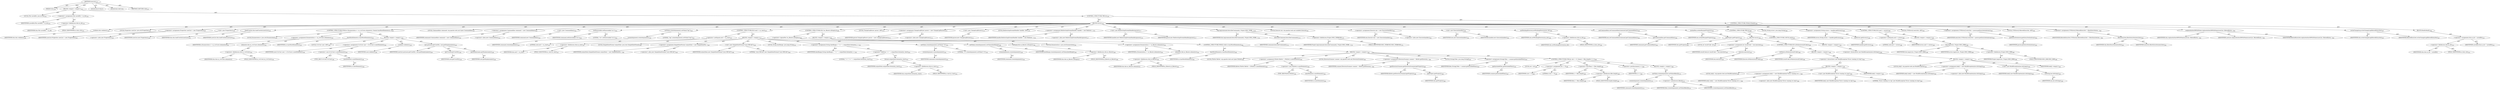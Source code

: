 digraph "execute" {  
"111669149704" [label = <(METHOD,execute)<SUB>223</SUB>> ]
"115964116993" [label = <(PARAM,this)<SUB>223</SUB>> ]
"25769803785" [label = <(BLOCK,&lt;empty&gt;,&lt;empty&gt;)<SUB>223</SUB>> ]
"94489280514" [label = <(LOCAL,File savedDir: java.io.File)<SUB>224</SUB>> ]
"30064771098" [label = <(&lt;operator&gt;.assignment,File savedDir = m_dir)<SUB>224</SUB>> ]
"68719476769" [label = <(IDENTIFIER,savedDir,File savedDir = m_dir)<SUB>224</SUB>> ]
"30064771099" [label = <(&lt;operator&gt;.fieldAccess,this.m_dir)<SUB>224</SUB>> ]
"68719476770" [label = <(IDENTIFIER,this,File savedDir = m_dir)> ]
"55834574855" [label = <(FIELD_IDENTIFIER,m_dir,m_dir)<SUB>224</SUB>> ]
"47244640256" [label = <(CONTROL_STRUCTURE,TRY,try)<SUB>226</SUB>> ]
"25769803786" [label = <(BLOCK,try,try)<SUB>226</SUB>> ]
"30064771100" [label = <(validate,this.validate())<SUB>228</SUB>> ]
"68719476737" [label = <(IDENTIFIER,this,this.validate())<SUB>228</SUB>> ]
"94489280515" [label = <(LOCAL,Properties userList: java.util.Properties)<SUB>230</SUB>> ]
"30064771101" [label = <(&lt;operator&gt;.assignment,Properties userList = new Properties())<SUB>230</SUB>> ]
"68719476771" [label = <(IDENTIFIER,userList,Properties userList = new Properties())<SUB>230</SUB>> ]
"30064771102" [label = <(&lt;operator&gt;.alloc,new Properties())<SUB>230</SUB>> ]
"30064771103" [label = <(&lt;init&gt;,new Properties())<SUB>230</SUB>> ]
"68719476772" [label = <(IDENTIFIER,userList,new Properties())<SUB>230</SUB>> ]
"30064771104" [label = <(loadUserlist,this.loadUserlist(userList))<SUB>232</SUB>> ]
"68719476738" [label = <(IDENTIFIER,this,this.loadUserlist(userList))<SUB>232</SUB>> ]
"68719476773" [label = <(IDENTIFIER,userList,this.loadUserlist(userList))<SUB>232</SUB>> ]
"47244640257" [label = <(CONTROL_STRUCTURE,FOR,for (Enumeration e = m_cvsUsers.elements(); Some(e.hasMoreElements()); ))<SUB>234</SUB>> ]
"94489280516" [label = <(LOCAL,Enumeration e: java.util.Enumeration)<SUB>234</SUB>> ]
"30064771105" [label = <(&lt;operator&gt;.assignment,Enumeration e = m_cvsUsers.elements())<SUB>234</SUB>> ]
"68719476774" [label = <(IDENTIFIER,e,Enumeration e = m_cvsUsers.elements())<SUB>234</SUB>> ]
"30064771106" [label = <(elements,this.m_cvsUsers.elements())<SUB>234</SUB>> ]
"30064771107" [label = <(&lt;operator&gt;.fieldAccess,this.m_cvsUsers)<SUB>234</SUB>> ]
"68719476775" [label = <(IDENTIFIER,this,this.m_cvsUsers.elements())> ]
"55834574856" [label = <(FIELD_IDENTIFIER,m_cvsUsers,m_cvsUsers)<SUB>234</SUB>> ]
"30064771108" [label = <(hasMoreElements,e.hasMoreElements())<SUB>235</SUB>> ]
"68719476776" [label = <(IDENTIFIER,e,e.hasMoreElements())<SUB>235</SUB>> ]
"25769803787" [label = <(BLOCK,&lt;empty&gt;,&lt;empty&gt;)<SUB>235</SUB>> ]
"94489280517" [label = <(LOCAL,CvsUser user: ANY)<SUB>236</SUB>> ]
"30064771109" [label = <(&lt;operator&gt;.assignment,CvsUser user = (CvsUser) e.nextElement())<SUB>236</SUB>> ]
"68719476777" [label = <(IDENTIFIER,user,CvsUser user = (CvsUser) e.nextElement())<SUB>236</SUB>> ]
"30064771110" [label = <(&lt;operator&gt;.cast,(CvsUser) e.nextElement())<SUB>236</SUB>> ]
"180388626433" [label = <(TYPE_REF,CvsUser,CvsUser)<SUB>236</SUB>> ]
"30064771111" [label = <(nextElement,e.nextElement())<SUB>236</SUB>> ]
"68719476778" [label = <(IDENTIFIER,e,e.nextElement())<SUB>236</SUB>> ]
"30064771112" [label = <(validate,validate())<SUB>238</SUB>> ]
"68719476779" [label = <(IDENTIFIER,user,validate())<SUB>238</SUB>> ]
"30064771113" [label = <(put,put(user.getUserID(), user.getDisplayname()))<SUB>239</SUB>> ]
"68719476780" [label = <(IDENTIFIER,userList,put(user.getUserID(), user.getDisplayname()))<SUB>239</SUB>> ]
"30064771114" [label = <(getUserID,getUserID())<SUB>239</SUB>> ]
"68719476781" [label = <(IDENTIFIER,user,getUserID())<SUB>239</SUB>> ]
"30064771115" [label = <(getDisplayname,getDisplayname())<SUB>239</SUB>> ]
"68719476782" [label = <(IDENTIFIER,user,getDisplayname())<SUB>239</SUB>> ]
"94489280518" [label = <(LOCAL,Commandline command: org.apache.tools.ant.types.Commandline)<SUB>242</SUB>> ]
"30064771116" [label = <(&lt;operator&gt;.assignment,Commandline command = new Commandline())<SUB>242</SUB>> ]
"68719476783" [label = <(IDENTIFIER,command,Commandline command = new Commandline())<SUB>242</SUB>> ]
"30064771117" [label = <(&lt;operator&gt;.alloc,new Commandline())<SUB>242</SUB>> ]
"30064771118" [label = <(&lt;init&gt;,new Commandline())<SUB>242</SUB>> ]
"68719476784" [label = <(IDENTIFIER,command,new Commandline())<SUB>242</SUB>> ]
"30064771119" [label = <(setExecutable,setExecutable(&quot;cvs&quot;))<SUB>244</SUB>> ]
"68719476785" [label = <(IDENTIFIER,command,setExecutable(&quot;cvs&quot;))<SUB>244</SUB>> ]
"90194313220" [label = <(LITERAL,&quot;cvs&quot;,setExecutable(&quot;cvs&quot;))<SUB>244</SUB>> ]
"30064771120" [label = <(setValue,createArgument().setValue(&quot;log&quot;))<SUB>245</SUB>> ]
"30064771121" [label = <(createArgument,createArgument())<SUB>245</SUB>> ]
"68719476786" [label = <(IDENTIFIER,command,createArgument())<SUB>245</SUB>> ]
"90194313221" [label = <(LITERAL,&quot;log&quot;,createArgument().setValue(&quot;log&quot;))<SUB>245</SUB>> ]
"47244640258" [label = <(CONTROL_STRUCTURE,IF,if (null != m_start))<SUB>247</SUB>> ]
"30064771122" [label = <(&lt;operator&gt;.notEquals,null != m_start)<SUB>247</SUB>> ]
"90194313222" [label = <(LITERAL,null,null != m_start)<SUB>247</SUB>> ]
"30064771123" [label = <(&lt;operator&gt;.fieldAccess,this.m_start)<SUB>247</SUB>> ]
"68719476787" [label = <(IDENTIFIER,this,null != m_start)> ]
"55834574857" [label = <(FIELD_IDENTIFIER,m_start,m_start)<SUB>247</SUB>> ]
"25769803788" [label = <(BLOCK,&lt;empty&gt;,&lt;empty&gt;)<SUB>247</SUB>> ]
"94489280519" [label = <(LOCAL,SimpleDateFormat outputDate: java.text.SimpleDateFormat)<SUB>248</SUB>> ]
"30064771124" [label = <(&lt;operator&gt;.assignment,SimpleDateFormat outputDate = new SimpleDateFor...)<SUB>248</SUB>> ]
"68719476788" [label = <(IDENTIFIER,outputDate,SimpleDateFormat outputDate = new SimpleDateFor...)<SUB>248</SUB>> ]
"30064771125" [label = <(&lt;operator&gt;.alloc,new SimpleDateFormat(&quot;yyyy-MM-dd&quot;))<SUB>249</SUB>> ]
"30064771126" [label = <(&lt;init&gt;,new SimpleDateFormat(&quot;yyyy-MM-dd&quot;))<SUB>249</SUB>> ]
"68719476789" [label = <(IDENTIFIER,outputDate,new SimpleDateFormat(&quot;yyyy-MM-dd&quot;))<SUB>248</SUB>> ]
"90194313223" [label = <(LITERAL,&quot;yyyy-MM-dd&quot;,new SimpleDateFormat(&quot;yyyy-MM-dd&quot;))<SUB>249</SUB>> ]
"94489280520" [label = <(LOCAL,String dateRange: java.lang.String)<SUB>252</SUB>> ]
"30064771127" [label = <(&lt;operator&gt;.assignment,String dateRange = &quot;&gt;=&quot; + outputDate.format(m_s...)<SUB>252</SUB>> ]
"68719476790" [label = <(IDENTIFIER,dateRange,String dateRange = &quot;&gt;=&quot; + outputDate.format(m_s...)<SUB>252</SUB>> ]
"30064771128" [label = <(&lt;operator&gt;.addition,&quot;&gt;=&quot; + outputDate.format(m_start))<SUB>252</SUB>> ]
"90194313224" [label = <(LITERAL,&quot;&gt;=&quot;,&quot;&gt;=&quot; + outputDate.format(m_start))<SUB>252</SUB>> ]
"30064771129" [label = <(format,outputDate.format(m_start))<SUB>252</SUB>> ]
"68719476791" [label = <(IDENTIFIER,outputDate,outputDate.format(m_start))<SUB>252</SUB>> ]
"30064771130" [label = <(&lt;operator&gt;.fieldAccess,this.m_start)<SUB>252</SUB>> ]
"68719476792" [label = <(IDENTIFIER,this,outputDate.format(m_start))> ]
"55834574858" [label = <(FIELD_IDENTIFIER,m_start,m_start)<SUB>252</SUB>> ]
"30064771131" [label = <(setValue,createArgument().setValue(&quot;-d&quot;))<SUB>255</SUB>> ]
"30064771132" [label = <(createArgument,createArgument())<SUB>255</SUB>> ]
"68719476793" [label = <(IDENTIFIER,command,createArgument())<SUB>255</SUB>> ]
"90194313225" [label = <(LITERAL,&quot;-d&quot;,createArgument().setValue(&quot;-d&quot;))<SUB>255</SUB>> ]
"30064771133" [label = <(setValue,createArgument().setValue(dateRange))<SUB>256</SUB>> ]
"30064771134" [label = <(createArgument,createArgument())<SUB>256</SUB>> ]
"68719476794" [label = <(IDENTIFIER,command,createArgument())<SUB>256</SUB>> ]
"68719476795" [label = <(IDENTIFIER,dateRange,createArgument().setValue(dateRange))<SUB>256</SUB>> ]
"47244640259" [label = <(CONTROL_STRUCTURE,IF,if (!m_filesets.isEmpty()))<SUB>260</SUB>> ]
"30064771135" [label = <(&lt;operator&gt;.logicalNot,!m_filesets.isEmpty())<SUB>260</SUB>> ]
"30064771136" [label = <(isEmpty,this.m_filesets.isEmpty())<SUB>260</SUB>> ]
"30064771137" [label = <(&lt;operator&gt;.fieldAccess,this.m_filesets)<SUB>260</SUB>> ]
"68719476796" [label = <(IDENTIFIER,this,this.m_filesets.isEmpty())> ]
"55834574859" [label = <(FIELD_IDENTIFIER,m_filesets,m_filesets)<SUB>260</SUB>> ]
"25769803789" [label = <(BLOCK,&lt;empty&gt;,&lt;empty&gt;)<SUB>260</SUB>> ]
"94489280521" [label = <(LOCAL,Enumeration e: java.util.Enumeration)<SUB>261</SUB>> ]
"30064771138" [label = <(&lt;operator&gt;.assignment,Enumeration e = m_filesets.elements())<SUB>261</SUB>> ]
"68719476797" [label = <(IDENTIFIER,e,Enumeration e = m_filesets.elements())<SUB>261</SUB>> ]
"30064771139" [label = <(elements,this.m_filesets.elements())<SUB>261</SUB>> ]
"30064771140" [label = <(&lt;operator&gt;.fieldAccess,this.m_filesets)<SUB>261</SUB>> ]
"68719476798" [label = <(IDENTIFIER,this,this.m_filesets.elements())> ]
"55834574860" [label = <(FIELD_IDENTIFIER,m_filesets,m_filesets)<SUB>261</SUB>> ]
"47244640260" [label = <(CONTROL_STRUCTURE,WHILE,while (e.hasMoreElements()))<SUB>263</SUB>> ]
"30064771141" [label = <(hasMoreElements,e.hasMoreElements())<SUB>263</SUB>> ]
"68719476799" [label = <(IDENTIFIER,e,e.hasMoreElements())<SUB>263</SUB>> ]
"25769803790" [label = <(BLOCK,&lt;empty&gt;,&lt;empty&gt;)<SUB>263</SUB>> ]
"94489280522" [label = <(LOCAL,FileSet fileSet: org.apache.tools.ant.types.FileSet)<SUB>264</SUB>> ]
"30064771142" [label = <(&lt;operator&gt;.assignment,FileSet fileSet = (FileSet) e.nextElement())<SUB>264</SUB>> ]
"68719476800" [label = <(IDENTIFIER,fileSet,FileSet fileSet = (FileSet) e.nextElement())<SUB>264</SUB>> ]
"30064771143" [label = <(&lt;operator&gt;.cast,(FileSet) e.nextElement())<SUB>264</SUB>> ]
"180388626434" [label = <(TYPE_REF,FileSet,FileSet)<SUB>264</SUB>> ]
"30064771144" [label = <(nextElement,e.nextElement())<SUB>264</SUB>> ]
"68719476801" [label = <(IDENTIFIER,e,e.nextElement())<SUB>264</SUB>> ]
"94489280523" [label = <(LOCAL,DirectoryScanner scanner: org.apache.tools.ant.DirectoryScanner)<SUB>265</SUB>> ]
"30064771145" [label = <(&lt;operator&gt;.assignment,DirectoryScanner scanner = fileSet.getDirectory...)<SUB>265</SUB>> ]
"68719476802" [label = <(IDENTIFIER,scanner,DirectoryScanner scanner = fileSet.getDirectory...)<SUB>265</SUB>> ]
"30064771146" [label = <(getDirectoryScanner,getDirectoryScanner(getProject()))<SUB>266</SUB>> ]
"68719476803" [label = <(IDENTIFIER,fileSet,getDirectoryScanner(getProject()))<SUB>266</SUB>> ]
"30064771147" [label = <(getProject,getProject())<SUB>266</SUB>> ]
"68719476739" [label = <(IDENTIFIER,this,getProject())<SUB>266</SUB>> ]
"94489280524" [label = <(LOCAL,String[] files: java.lang.String[])<SUB>267</SUB>> ]
"30064771148" [label = <(&lt;operator&gt;.assignment,String[] files = scanner.getIncludedFiles())<SUB>267</SUB>> ]
"68719476804" [label = <(IDENTIFIER,files,String[] files = scanner.getIncludedFiles())<SUB>267</SUB>> ]
"30064771149" [label = <(getIncludedFiles,getIncludedFiles())<SUB>267</SUB>> ]
"68719476805" [label = <(IDENTIFIER,scanner,getIncludedFiles())<SUB>267</SUB>> ]
"47244640261" [label = <(CONTROL_STRUCTURE,FOR,for (int i = 0; Some(i &lt; files.length); i++))<SUB>269</SUB>> ]
"94489280525" [label = <(LOCAL,int i: int)<SUB>269</SUB>> ]
"30064771150" [label = <(&lt;operator&gt;.assignment,int i = 0)<SUB>269</SUB>> ]
"68719476806" [label = <(IDENTIFIER,i,int i = 0)<SUB>269</SUB>> ]
"90194313226" [label = <(LITERAL,0,int i = 0)<SUB>269</SUB>> ]
"30064771151" [label = <(&lt;operator&gt;.lessThan,i &lt; files.length)<SUB>269</SUB>> ]
"68719476807" [label = <(IDENTIFIER,i,i &lt; files.length)<SUB>269</SUB>> ]
"30064771152" [label = <(&lt;operator&gt;.fieldAccess,files.length)<SUB>269</SUB>> ]
"68719476808" [label = <(IDENTIFIER,files,i &lt; files.length)<SUB>269</SUB>> ]
"55834574861" [label = <(FIELD_IDENTIFIER,length,length)<SUB>269</SUB>> ]
"30064771153" [label = <(&lt;operator&gt;.postIncrement,i++)<SUB>269</SUB>> ]
"68719476809" [label = <(IDENTIFIER,i,i++)<SUB>269</SUB>> ]
"25769803791" [label = <(BLOCK,&lt;empty&gt;,&lt;empty&gt;)<SUB>269</SUB>> ]
"30064771154" [label = <(setValue,createArgument().setValue(files[i]))<SUB>270</SUB>> ]
"30064771155" [label = <(createArgument,createArgument())<SUB>270</SUB>> ]
"68719476810" [label = <(IDENTIFIER,command,createArgument())<SUB>270</SUB>> ]
"30064771156" [label = <(&lt;operator&gt;.indexAccess,files[i])<SUB>270</SUB>> ]
"68719476811" [label = <(IDENTIFIER,files,createArgument().setValue(files[i]))<SUB>270</SUB>> ]
"68719476812" [label = <(IDENTIFIER,i,createArgument().setValue(files[i]))<SUB>270</SUB>> ]
"94489280526" [label = <(LOCAL,ChangeLogParser parser: ANY)<SUB>275</SUB>> ]
"30064771157" [label = <(&lt;operator&gt;.assignment,ChangeLogParser parser = new ChangeLogParser())<SUB>275</SUB>> ]
"68719476813" [label = <(IDENTIFIER,parser,ChangeLogParser parser = new ChangeLogParser())<SUB>275</SUB>> ]
"30064771158" [label = <(&lt;operator&gt;.alloc,new ChangeLogParser())<SUB>275</SUB>> ]
"30064771159" [label = <(&lt;init&gt;,new ChangeLogParser())<SUB>275</SUB>> ]
"68719476814" [label = <(IDENTIFIER,parser,new ChangeLogParser())<SUB>275</SUB>> ]
"94489280527" [label = <(LOCAL,RedirectingStreamHandler handler: ANY)<SUB>276</SUB>> ]
"30064771160" [label = <(&lt;operator&gt;.assignment,RedirectingStreamHandler handler = new Redirect...)<SUB>276</SUB>> ]
"68719476815" [label = <(IDENTIFIER,handler,RedirectingStreamHandler handler = new Redirect...)<SUB>276</SUB>> ]
"30064771161" [label = <(&lt;operator&gt;.alloc,new RedirectingStreamHandler(parser))<SUB>277</SUB>> ]
"30064771162" [label = <(&lt;init&gt;,new RedirectingStreamHandler(parser))<SUB>277</SUB>> ]
"68719476816" [label = <(IDENTIFIER,handler,new RedirectingStreamHandler(parser))<SUB>276</SUB>> ]
"68719476817" [label = <(IDENTIFIER,parser,new RedirectingStreamHandler(parser))<SUB>277</SUB>> ]
"30064771163" [label = <(log,log(command.describeCommand(), Project.MSG_VERB...)<SUB>279</SUB>> ]
"68719476740" [label = <(IDENTIFIER,this,log(command.describeCommand(), Project.MSG_VERB...)<SUB>279</SUB>> ]
"30064771164" [label = <(describeCommand,describeCommand())<SUB>279</SUB>> ]
"68719476818" [label = <(IDENTIFIER,command,describeCommand())<SUB>279</SUB>> ]
"30064771165" [label = <(&lt;operator&gt;.fieldAccess,Project.MSG_VERBOSE)<SUB>279</SUB>> ]
"68719476819" [label = <(IDENTIFIER,Project,log(command.describeCommand(), Project.MSG_VERB...)<SUB>279</SUB>> ]
"55834574862" [label = <(FIELD_IDENTIFIER,MSG_VERBOSE,MSG_VERBOSE)<SUB>279</SUB>> ]
"94489280528" [label = <(LOCAL,Execute exe: org.apache.tools.ant.taskdefs.Execute)<SUB>281</SUB>> ]
"30064771166" [label = <(&lt;operator&gt;.assignment,Execute exe = new Execute(handler))<SUB>281</SUB>> ]
"68719476820" [label = <(IDENTIFIER,exe,Execute exe = new Execute(handler))<SUB>281</SUB>> ]
"30064771167" [label = <(&lt;operator&gt;.alloc,new Execute(handler))<SUB>281</SUB>> ]
"30064771168" [label = <(&lt;init&gt;,new Execute(handler))<SUB>281</SUB>> ]
"68719476821" [label = <(IDENTIFIER,exe,new Execute(handler))<SUB>281</SUB>> ]
"68719476822" [label = <(IDENTIFIER,handler,new Execute(handler))<SUB>281</SUB>> ]
"30064771169" [label = <(setWorkingDirectory,setWorkingDirectory(m_dir))<SUB>283</SUB>> ]
"68719476823" [label = <(IDENTIFIER,exe,setWorkingDirectory(m_dir))<SUB>283</SUB>> ]
"30064771170" [label = <(&lt;operator&gt;.fieldAccess,this.m_dir)<SUB>283</SUB>> ]
"68719476824" [label = <(IDENTIFIER,this,setWorkingDirectory(m_dir))> ]
"55834574863" [label = <(FIELD_IDENTIFIER,m_dir,m_dir)<SUB>283</SUB>> ]
"30064771171" [label = <(setCommandline,setCommandline(command.getCommandline()))<SUB>284</SUB>> ]
"68719476825" [label = <(IDENTIFIER,exe,setCommandline(command.getCommandline()))<SUB>284</SUB>> ]
"30064771172" [label = <(getCommandline,getCommandline())<SUB>284</SUB>> ]
"68719476826" [label = <(IDENTIFIER,command,getCommandline())<SUB>284</SUB>> ]
"30064771173" [label = <(setAntRun,setAntRun(getProject()))<SUB>285</SUB>> ]
"68719476827" [label = <(IDENTIFIER,exe,setAntRun(getProject()))<SUB>285</SUB>> ]
"30064771174" [label = <(getProject,getProject())<SUB>285</SUB>> ]
"68719476741" [label = <(IDENTIFIER,this,getProject())<SUB>285</SUB>> ]
"47244640262" [label = <(CONTROL_STRUCTURE,TRY,try)<SUB>286</SUB>> ]
"25769803792" [label = <(BLOCK,try,try)<SUB>286</SUB>> ]
"94489280529" [label = <(LOCAL,int resultCode: int)<SUB>287</SUB>> ]
"30064771175" [label = <(&lt;operator&gt;.assignment,int resultCode = exe.execute())<SUB>287</SUB>> ]
"68719476828" [label = <(IDENTIFIER,resultCode,int resultCode = exe.execute())<SUB>287</SUB>> ]
"30064771176" [label = <(execute,execute())<SUB>287</SUB>> ]
"68719476829" [label = <(IDENTIFIER,exe,execute())<SUB>287</SUB>> ]
"47244640263" [label = <(CONTROL_STRUCTURE,IF,if (isFailure(resultCode)))<SUB>289</SUB>> ]
"30064771177" [label = <(isFailure,isFailure(resultCode))<SUB>289</SUB>> ]
"68719476830" [label = <(IDENTIFIER,Execute,isFailure(resultCode))<SUB>289</SUB>> ]
"68719476831" [label = <(IDENTIFIER,resultCode,isFailure(resultCode))<SUB>289</SUB>> ]
"25769803793" [label = <(BLOCK,&lt;empty&gt;,&lt;empty&gt;)<SUB>289</SUB>> ]
"30064771178" [label = <(&lt;operator&gt;.throw,throw new BuildException(&quot;Error running cvs log&quot;);)<SUB>290</SUB>> ]
"25769803794" [label = <(BLOCK,&lt;empty&gt;,&lt;empty&gt;)<SUB>290</SUB>> ]
"94489280530" [label = <(LOCAL,$obj1: org.apache.tools.ant.BuildException)<SUB>290</SUB>> ]
"30064771179" [label = <(&lt;operator&gt;.assignment,$obj1 = new BuildException(&quot;Error running cvs l...)<SUB>290</SUB>> ]
"68719476832" [label = <(IDENTIFIER,$obj1,$obj1 = new BuildException(&quot;Error running cvs l...)<SUB>290</SUB>> ]
"30064771180" [label = <(&lt;operator&gt;.alloc,new BuildException(&quot;Error running cvs log&quot;))<SUB>290</SUB>> ]
"30064771181" [label = <(&lt;init&gt;,new BuildException(&quot;Error running cvs log&quot;))<SUB>290</SUB>> ]
"68719476833" [label = <(IDENTIFIER,$obj1,new BuildException(&quot;Error running cvs log&quot;))<SUB>290</SUB>> ]
"90194313227" [label = <(LITERAL,&quot;Error running cvs log&quot;,new BuildException(&quot;Error running cvs log&quot;))<SUB>290</SUB>> ]
"68719476834" [label = <(IDENTIFIER,$obj1,&lt;empty&gt;)<SUB>290</SUB>> ]
"47244640264" [label = <(CONTROL_STRUCTURE,CATCH,catch)<SUB>292</SUB>> ]
"25769803795" [label = <(BLOCK,&lt;empty&gt;,&lt;empty&gt;)<SUB>292</SUB>> ]
"30064771182" [label = <(&lt;operator&gt;.throw,throw new BuildException(ioe.toString());)<SUB>293</SUB>> ]
"25769803796" [label = <(BLOCK,&lt;empty&gt;,&lt;empty&gt;)<SUB>293</SUB>> ]
"94489280531" [label = <(LOCAL,$obj2: org.apache.tools.ant.BuildException)<SUB>293</SUB>> ]
"30064771183" [label = <(&lt;operator&gt;.assignment,$obj2 = new BuildException(ioe.toString()))<SUB>293</SUB>> ]
"68719476835" [label = <(IDENTIFIER,$obj2,$obj2 = new BuildException(ioe.toString()))<SUB>293</SUB>> ]
"30064771184" [label = <(&lt;operator&gt;.alloc,new BuildException(ioe.toString()))<SUB>293</SUB>> ]
"30064771185" [label = <(&lt;init&gt;,new BuildException(ioe.toString()))<SUB>293</SUB>> ]
"68719476836" [label = <(IDENTIFIER,$obj2,new BuildException(ioe.toString()))<SUB>293</SUB>> ]
"30064771186" [label = <(toString,ioe.toString())<SUB>293</SUB>> ]
"68719476837" [label = <(IDENTIFIER,ioe,ioe.toString())<SUB>293</SUB>> ]
"68719476838" [label = <(IDENTIFIER,$obj2,&lt;empty&gt;)<SUB>293</SUB>> ]
"94489280532" [label = <(LOCAL,String errors: java.lang.String)<SUB>296</SUB>> ]
"30064771187" [label = <(&lt;operator&gt;.assignment,String errors = handler.getErrors())<SUB>296</SUB>> ]
"68719476839" [label = <(IDENTIFIER,errors,String errors = handler.getErrors())<SUB>296</SUB>> ]
"30064771188" [label = <(getErrors,getErrors())<SUB>296</SUB>> ]
"68719476840" [label = <(IDENTIFIER,handler,getErrors())<SUB>296</SUB>> ]
"47244640265" [label = <(CONTROL_STRUCTURE,IF,if (null != errors))<SUB>298</SUB>> ]
"30064771189" [label = <(&lt;operator&gt;.notEquals,null != errors)<SUB>298</SUB>> ]
"90194313228" [label = <(LITERAL,null,null != errors)<SUB>298</SUB>> ]
"68719476841" [label = <(IDENTIFIER,errors,null != errors)<SUB>298</SUB>> ]
"25769803797" [label = <(BLOCK,&lt;empty&gt;,&lt;empty&gt;)<SUB>298</SUB>> ]
"30064771190" [label = <(log,log(errors, Project.MSG_ERR))<SUB>299</SUB>> ]
"68719476742" [label = <(IDENTIFIER,this,log(errors, Project.MSG_ERR))<SUB>299</SUB>> ]
"68719476842" [label = <(IDENTIFIER,errors,log(errors, Project.MSG_ERR))<SUB>299</SUB>> ]
"30064771191" [label = <(&lt;operator&gt;.fieldAccess,Project.MSG_ERR)<SUB>299</SUB>> ]
"68719476843" [label = <(IDENTIFIER,Project,log(errors, Project.MSG_ERR))<SUB>299</SUB>> ]
"55834574864" [label = <(FIELD_IDENTIFIER,MSG_ERR,MSG_ERR)<SUB>299</SUB>> ]
"94489280533" [label = <(LOCAL,CVSEntry[] entrySet: ANY)<SUB>302</SUB>> ]
"30064771192" [label = <(&lt;operator&gt;.assignment,CVSEntry[] entrySet = parser.getEntrySetAsArray())<SUB>302</SUB>> ]
"68719476844" [label = <(IDENTIFIER,entrySet,CVSEntry[] entrySet = parser.getEntrySetAsArray())<SUB>302</SUB>> ]
"30064771193" [label = <(getEntrySetAsArray,getEntrySetAsArray())<SUB>302</SUB>> ]
"68719476845" [label = <(IDENTIFIER,parser,getEntrySetAsArray())<SUB>302</SUB>> ]
"94489280534" [label = <(LOCAL,CVSEntry[] filteredEntrySet: ANY)<SUB>303</SUB>> ]
"30064771194" [label = <(&lt;operator&gt;.assignment,CVSEntry[] filteredEntrySet = filterEntrySet(en...)<SUB>303</SUB>> ]
"68719476846" [label = <(IDENTIFIER,filteredEntrySet,CVSEntry[] filteredEntrySet = filterEntrySet(en...)<SUB>303</SUB>> ]
"30064771195" [label = <(filterEntrySet,filterEntrySet(entrySet))<SUB>303</SUB>> ]
"68719476743" [label = <(IDENTIFIER,this,filterEntrySet(entrySet))<SUB>303</SUB>> ]
"68719476847" [label = <(IDENTIFIER,entrySet,filterEntrySet(entrySet))<SUB>303</SUB>> ]
"30064771196" [label = <(replaceAuthorIdWithName,replaceAuthorIdWithName(userList, filteredEntry...)<SUB>305</SUB>> ]
"68719476744" [label = <(IDENTIFIER,this,replaceAuthorIdWithName(userList, filteredEntry...)<SUB>305</SUB>> ]
"68719476848" [label = <(IDENTIFIER,userList,replaceAuthorIdWithName(userList, filteredEntry...)<SUB>305</SUB>> ]
"68719476849" [label = <(IDENTIFIER,filteredEntrySet,replaceAuthorIdWithName(userList, filteredEntry...)<SUB>305</SUB>> ]
"30064771197" [label = <(writeChangeLog,writeChangeLog(filteredEntrySet))<SUB>307</SUB>> ]
"68719476745" [label = <(IDENTIFIER,this,writeChangeLog(filteredEntrySet))<SUB>307</SUB>> ]
"68719476850" [label = <(IDENTIFIER,filteredEntrySet,writeChangeLog(filteredEntrySet))<SUB>307</SUB>> ]
"47244640266" [label = <(CONTROL_STRUCTURE,FINALLY,finally)<SUB>309</SUB>> ]
"25769803798" [label = <(BLOCK,finally,finally)<SUB>309</SUB>> ]
"30064771198" [label = <(&lt;operator&gt;.assignment,this.m_dir = savedDir)<SUB>310</SUB>> ]
"30064771199" [label = <(&lt;operator&gt;.fieldAccess,this.m_dir)<SUB>310</SUB>> ]
"68719476851" [label = <(IDENTIFIER,this,this.m_dir = savedDir)> ]
"55834574865" [label = <(FIELD_IDENTIFIER,m_dir,m_dir)<SUB>310</SUB>> ]
"68719476852" [label = <(IDENTIFIER,savedDir,this.m_dir = savedDir)<SUB>310</SUB>> ]
"133143986199" [label = <(MODIFIER,PUBLIC)> ]
"133143986200" [label = <(MODIFIER,VIRTUAL)> ]
"128849018888" [label = <(METHOD_RETURN,void)<SUB>223</SUB>> ]
  "111669149704" -> "115964116993"  [ label = "AST: "] 
  "111669149704" -> "25769803785"  [ label = "AST: "] 
  "111669149704" -> "133143986199"  [ label = "AST: "] 
  "111669149704" -> "133143986200"  [ label = "AST: "] 
  "111669149704" -> "128849018888"  [ label = "AST: "] 
  "25769803785" -> "94489280514"  [ label = "AST: "] 
  "25769803785" -> "30064771098"  [ label = "AST: "] 
  "25769803785" -> "47244640256"  [ label = "AST: "] 
  "30064771098" -> "68719476769"  [ label = "AST: "] 
  "30064771098" -> "30064771099"  [ label = "AST: "] 
  "30064771099" -> "68719476770"  [ label = "AST: "] 
  "30064771099" -> "55834574855"  [ label = "AST: "] 
  "47244640256" -> "25769803786"  [ label = "AST: "] 
  "47244640256" -> "47244640266"  [ label = "AST: "] 
  "25769803786" -> "30064771100"  [ label = "AST: "] 
  "25769803786" -> "94489280515"  [ label = "AST: "] 
  "25769803786" -> "30064771101"  [ label = "AST: "] 
  "25769803786" -> "30064771103"  [ label = "AST: "] 
  "25769803786" -> "30064771104"  [ label = "AST: "] 
  "25769803786" -> "47244640257"  [ label = "AST: "] 
  "25769803786" -> "94489280518"  [ label = "AST: "] 
  "25769803786" -> "30064771116"  [ label = "AST: "] 
  "25769803786" -> "30064771118"  [ label = "AST: "] 
  "25769803786" -> "30064771119"  [ label = "AST: "] 
  "25769803786" -> "30064771120"  [ label = "AST: "] 
  "25769803786" -> "47244640258"  [ label = "AST: "] 
  "25769803786" -> "47244640259"  [ label = "AST: "] 
  "25769803786" -> "94489280526"  [ label = "AST: "] 
  "25769803786" -> "30064771157"  [ label = "AST: "] 
  "25769803786" -> "30064771159"  [ label = "AST: "] 
  "25769803786" -> "94489280527"  [ label = "AST: "] 
  "25769803786" -> "30064771160"  [ label = "AST: "] 
  "25769803786" -> "30064771162"  [ label = "AST: "] 
  "25769803786" -> "30064771163"  [ label = "AST: "] 
  "25769803786" -> "94489280528"  [ label = "AST: "] 
  "25769803786" -> "30064771166"  [ label = "AST: "] 
  "25769803786" -> "30064771168"  [ label = "AST: "] 
  "25769803786" -> "30064771169"  [ label = "AST: "] 
  "25769803786" -> "30064771171"  [ label = "AST: "] 
  "25769803786" -> "30064771173"  [ label = "AST: "] 
  "25769803786" -> "47244640262"  [ label = "AST: "] 
  "25769803786" -> "94489280532"  [ label = "AST: "] 
  "25769803786" -> "30064771187"  [ label = "AST: "] 
  "25769803786" -> "47244640265"  [ label = "AST: "] 
  "25769803786" -> "94489280533"  [ label = "AST: "] 
  "25769803786" -> "30064771192"  [ label = "AST: "] 
  "25769803786" -> "94489280534"  [ label = "AST: "] 
  "25769803786" -> "30064771194"  [ label = "AST: "] 
  "25769803786" -> "30064771196"  [ label = "AST: "] 
  "25769803786" -> "30064771197"  [ label = "AST: "] 
  "30064771100" -> "68719476737"  [ label = "AST: "] 
  "30064771101" -> "68719476771"  [ label = "AST: "] 
  "30064771101" -> "30064771102"  [ label = "AST: "] 
  "30064771103" -> "68719476772"  [ label = "AST: "] 
  "30064771104" -> "68719476738"  [ label = "AST: "] 
  "30064771104" -> "68719476773"  [ label = "AST: "] 
  "47244640257" -> "94489280516"  [ label = "AST: "] 
  "47244640257" -> "30064771105"  [ label = "AST: "] 
  "47244640257" -> "30064771108"  [ label = "AST: "] 
  "47244640257" -> "25769803787"  [ label = "AST: "] 
  "30064771105" -> "68719476774"  [ label = "AST: "] 
  "30064771105" -> "30064771106"  [ label = "AST: "] 
  "30064771106" -> "30064771107"  [ label = "AST: "] 
  "30064771107" -> "68719476775"  [ label = "AST: "] 
  "30064771107" -> "55834574856"  [ label = "AST: "] 
  "30064771108" -> "68719476776"  [ label = "AST: "] 
  "25769803787" -> "94489280517"  [ label = "AST: "] 
  "25769803787" -> "30064771109"  [ label = "AST: "] 
  "25769803787" -> "30064771112"  [ label = "AST: "] 
  "25769803787" -> "30064771113"  [ label = "AST: "] 
  "30064771109" -> "68719476777"  [ label = "AST: "] 
  "30064771109" -> "30064771110"  [ label = "AST: "] 
  "30064771110" -> "180388626433"  [ label = "AST: "] 
  "30064771110" -> "30064771111"  [ label = "AST: "] 
  "30064771111" -> "68719476778"  [ label = "AST: "] 
  "30064771112" -> "68719476779"  [ label = "AST: "] 
  "30064771113" -> "68719476780"  [ label = "AST: "] 
  "30064771113" -> "30064771114"  [ label = "AST: "] 
  "30064771113" -> "30064771115"  [ label = "AST: "] 
  "30064771114" -> "68719476781"  [ label = "AST: "] 
  "30064771115" -> "68719476782"  [ label = "AST: "] 
  "30064771116" -> "68719476783"  [ label = "AST: "] 
  "30064771116" -> "30064771117"  [ label = "AST: "] 
  "30064771118" -> "68719476784"  [ label = "AST: "] 
  "30064771119" -> "68719476785"  [ label = "AST: "] 
  "30064771119" -> "90194313220"  [ label = "AST: "] 
  "30064771120" -> "30064771121"  [ label = "AST: "] 
  "30064771120" -> "90194313221"  [ label = "AST: "] 
  "30064771121" -> "68719476786"  [ label = "AST: "] 
  "47244640258" -> "30064771122"  [ label = "AST: "] 
  "47244640258" -> "25769803788"  [ label = "AST: "] 
  "30064771122" -> "90194313222"  [ label = "AST: "] 
  "30064771122" -> "30064771123"  [ label = "AST: "] 
  "30064771123" -> "68719476787"  [ label = "AST: "] 
  "30064771123" -> "55834574857"  [ label = "AST: "] 
  "25769803788" -> "94489280519"  [ label = "AST: "] 
  "25769803788" -> "30064771124"  [ label = "AST: "] 
  "25769803788" -> "30064771126"  [ label = "AST: "] 
  "25769803788" -> "94489280520"  [ label = "AST: "] 
  "25769803788" -> "30064771127"  [ label = "AST: "] 
  "25769803788" -> "30064771131"  [ label = "AST: "] 
  "25769803788" -> "30064771133"  [ label = "AST: "] 
  "30064771124" -> "68719476788"  [ label = "AST: "] 
  "30064771124" -> "30064771125"  [ label = "AST: "] 
  "30064771126" -> "68719476789"  [ label = "AST: "] 
  "30064771126" -> "90194313223"  [ label = "AST: "] 
  "30064771127" -> "68719476790"  [ label = "AST: "] 
  "30064771127" -> "30064771128"  [ label = "AST: "] 
  "30064771128" -> "90194313224"  [ label = "AST: "] 
  "30064771128" -> "30064771129"  [ label = "AST: "] 
  "30064771129" -> "68719476791"  [ label = "AST: "] 
  "30064771129" -> "30064771130"  [ label = "AST: "] 
  "30064771130" -> "68719476792"  [ label = "AST: "] 
  "30064771130" -> "55834574858"  [ label = "AST: "] 
  "30064771131" -> "30064771132"  [ label = "AST: "] 
  "30064771131" -> "90194313225"  [ label = "AST: "] 
  "30064771132" -> "68719476793"  [ label = "AST: "] 
  "30064771133" -> "30064771134"  [ label = "AST: "] 
  "30064771133" -> "68719476795"  [ label = "AST: "] 
  "30064771134" -> "68719476794"  [ label = "AST: "] 
  "47244640259" -> "30064771135"  [ label = "AST: "] 
  "47244640259" -> "25769803789"  [ label = "AST: "] 
  "30064771135" -> "30064771136"  [ label = "AST: "] 
  "30064771136" -> "30064771137"  [ label = "AST: "] 
  "30064771137" -> "68719476796"  [ label = "AST: "] 
  "30064771137" -> "55834574859"  [ label = "AST: "] 
  "25769803789" -> "94489280521"  [ label = "AST: "] 
  "25769803789" -> "30064771138"  [ label = "AST: "] 
  "25769803789" -> "47244640260"  [ label = "AST: "] 
  "30064771138" -> "68719476797"  [ label = "AST: "] 
  "30064771138" -> "30064771139"  [ label = "AST: "] 
  "30064771139" -> "30064771140"  [ label = "AST: "] 
  "30064771140" -> "68719476798"  [ label = "AST: "] 
  "30064771140" -> "55834574860"  [ label = "AST: "] 
  "47244640260" -> "30064771141"  [ label = "AST: "] 
  "47244640260" -> "25769803790"  [ label = "AST: "] 
  "30064771141" -> "68719476799"  [ label = "AST: "] 
  "25769803790" -> "94489280522"  [ label = "AST: "] 
  "25769803790" -> "30064771142"  [ label = "AST: "] 
  "25769803790" -> "94489280523"  [ label = "AST: "] 
  "25769803790" -> "30064771145"  [ label = "AST: "] 
  "25769803790" -> "94489280524"  [ label = "AST: "] 
  "25769803790" -> "30064771148"  [ label = "AST: "] 
  "25769803790" -> "47244640261"  [ label = "AST: "] 
  "30064771142" -> "68719476800"  [ label = "AST: "] 
  "30064771142" -> "30064771143"  [ label = "AST: "] 
  "30064771143" -> "180388626434"  [ label = "AST: "] 
  "30064771143" -> "30064771144"  [ label = "AST: "] 
  "30064771144" -> "68719476801"  [ label = "AST: "] 
  "30064771145" -> "68719476802"  [ label = "AST: "] 
  "30064771145" -> "30064771146"  [ label = "AST: "] 
  "30064771146" -> "68719476803"  [ label = "AST: "] 
  "30064771146" -> "30064771147"  [ label = "AST: "] 
  "30064771147" -> "68719476739"  [ label = "AST: "] 
  "30064771148" -> "68719476804"  [ label = "AST: "] 
  "30064771148" -> "30064771149"  [ label = "AST: "] 
  "30064771149" -> "68719476805"  [ label = "AST: "] 
  "47244640261" -> "94489280525"  [ label = "AST: "] 
  "47244640261" -> "30064771150"  [ label = "AST: "] 
  "47244640261" -> "30064771151"  [ label = "AST: "] 
  "47244640261" -> "30064771153"  [ label = "AST: "] 
  "47244640261" -> "25769803791"  [ label = "AST: "] 
  "30064771150" -> "68719476806"  [ label = "AST: "] 
  "30064771150" -> "90194313226"  [ label = "AST: "] 
  "30064771151" -> "68719476807"  [ label = "AST: "] 
  "30064771151" -> "30064771152"  [ label = "AST: "] 
  "30064771152" -> "68719476808"  [ label = "AST: "] 
  "30064771152" -> "55834574861"  [ label = "AST: "] 
  "30064771153" -> "68719476809"  [ label = "AST: "] 
  "25769803791" -> "30064771154"  [ label = "AST: "] 
  "30064771154" -> "30064771155"  [ label = "AST: "] 
  "30064771154" -> "30064771156"  [ label = "AST: "] 
  "30064771155" -> "68719476810"  [ label = "AST: "] 
  "30064771156" -> "68719476811"  [ label = "AST: "] 
  "30064771156" -> "68719476812"  [ label = "AST: "] 
  "30064771157" -> "68719476813"  [ label = "AST: "] 
  "30064771157" -> "30064771158"  [ label = "AST: "] 
  "30064771159" -> "68719476814"  [ label = "AST: "] 
  "30064771160" -> "68719476815"  [ label = "AST: "] 
  "30064771160" -> "30064771161"  [ label = "AST: "] 
  "30064771162" -> "68719476816"  [ label = "AST: "] 
  "30064771162" -> "68719476817"  [ label = "AST: "] 
  "30064771163" -> "68719476740"  [ label = "AST: "] 
  "30064771163" -> "30064771164"  [ label = "AST: "] 
  "30064771163" -> "30064771165"  [ label = "AST: "] 
  "30064771164" -> "68719476818"  [ label = "AST: "] 
  "30064771165" -> "68719476819"  [ label = "AST: "] 
  "30064771165" -> "55834574862"  [ label = "AST: "] 
  "30064771166" -> "68719476820"  [ label = "AST: "] 
  "30064771166" -> "30064771167"  [ label = "AST: "] 
  "30064771168" -> "68719476821"  [ label = "AST: "] 
  "30064771168" -> "68719476822"  [ label = "AST: "] 
  "30064771169" -> "68719476823"  [ label = "AST: "] 
  "30064771169" -> "30064771170"  [ label = "AST: "] 
  "30064771170" -> "68719476824"  [ label = "AST: "] 
  "30064771170" -> "55834574863"  [ label = "AST: "] 
  "30064771171" -> "68719476825"  [ label = "AST: "] 
  "30064771171" -> "30064771172"  [ label = "AST: "] 
  "30064771172" -> "68719476826"  [ label = "AST: "] 
  "30064771173" -> "68719476827"  [ label = "AST: "] 
  "30064771173" -> "30064771174"  [ label = "AST: "] 
  "30064771174" -> "68719476741"  [ label = "AST: "] 
  "47244640262" -> "25769803792"  [ label = "AST: "] 
  "47244640262" -> "47244640264"  [ label = "AST: "] 
  "25769803792" -> "94489280529"  [ label = "AST: "] 
  "25769803792" -> "30064771175"  [ label = "AST: "] 
  "25769803792" -> "47244640263"  [ label = "AST: "] 
  "30064771175" -> "68719476828"  [ label = "AST: "] 
  "30064771175" -> "30064771176"  [ label = "AST: "] 
  "30064771176" -> "68719476829"  [ label = "AST: "] 
  "47244640263" -> "30064771177"  [ label = "AST: "] 
  "47244640263" -> "25769803793"  [ label = "AST: "] 
  "30064771177" -> "68719476830"  [ label = "AST: "] 
  "30064771177" -> "68719476831"  [ label = "AST: "] 
  "25769803793" -> "30064771178"  [ label = "AST: "] 
  "30064771178" -> "25769803794"  [ label = "AST: "] 
  "25769803794" -> "94489280530"  [ label = "AST: "] 
  "25769803794" -> "30064771179"  [ label = "AST: "] 
  "25769803794" -> "30064771181"  [ label = "AST: "] 
  "25769803794" -> "68719476834"  [ label = "AST: "] 
  "30064771179" -> "68719476832"  [ label = "AST: "] 
  "30064771179" -> "30064771180"  [ label = "AST: "] 
  "30064771181" -> "68719476833"  [ label = "AST: "] 
  "30064771181" -> "90194313227"  [ label = "AST: "] 
  "47244640264" -> "25769803795"  [ label = "AST: "] 
  "25769803795" -> "30064771182"  [ label = "AST: "] 
  "30064771182" -> "25769803796"  [ label = "AST: "] 
  "25769803796" -> "94489280531"  [ label = "AST: "] 
  "25769803796" -> "30064771183"  [ label = "AST: "] 
  "25769803796" -> "30064771185"  [ label = "AST: "] 
  "25769803796" -> "68719476838"  [ label = "AST: "] 
  "30064771183" -> "68719476835"  [ label = "AST: "] 
  "30064771183" -> "30064771184"  [ label = "AST: "] 
  "30064771185" -> "68719476836"  [ label = "AST: "] 
  "30064771185" -> "30064771186"  [ label = "AST: "] 
  "30064771186" -> "68719476837"  [ label = "AST: "] 
  "30064771187" -> "68719476839"  [ label = "AST: "] 
  "30064771187" -> "30064771188"  [ label = "AST: "] 
  "30064771188" -> "68719476840"  [ label = "AST: "] 
  "47244640265" -> "30064771189"  [ label = "AST: "] 
  "47244640265" -> "25769803797"  [ label = "AST: "] 
  "30064771189" -> "90194313228"  [ label = "AST: "] 
  "30064771189" -> "68719476841"  [ label = "AST: "] 
  "25769803797" -> "30064771190"  [ label = "AST: "] 
  "30064771190" -> "68719476742"  [ label = "AST: "] 
  "30064771190" -> "68719476842"  [ label = "AST: "] 
  "30064771190" -> "30064771191"  [ label = "AST: "] 
  "30064771191" -> "68719476843"  [ label = "AST: "] 
  "30064771191" -> "55834574864"  [ label = "AST: "] 
  "30064771192" -> "68719476844"  [ label = "AST: "] 
  "30064771192" -> "30064771193"  [ label = "AST: "] 
  "30064771193" -> "68719476845"  [ label = "AST: "] 
  "30064771194" -> "68719476846"  [ label = "AST: "] 
  "30064771194" -> "30064771195"  [ label = "AST: "] 
  "30064771195" -> "68719476743"  [ label = "AST: "] 
  "30064771195" -> "68719476847"  [ label = "AST: "] 
  "30064771196" -> "68719476744"  [ label = "AST: "] 
  "30064771196" -> "68719476848"  [ label = "AST: "] 
  "30064771196" -> "68719476849"  [ label = "AST: "] 
  "30064771197" -> "68719476745"  [ label = "AST: "] 
  "30064771197" -> "68719476850"  [ label = "AST: "] 
  "47244640266" -> "25769803798"  [ label = "AST: "] 
  "25769803798" -> "30064771198"  [ label = "AST: "] 
  "30064771198" -> "30064771199"  [ label = "AST: "] 
  "30064771198" -> "68719476852"  [ label = "AST: "] 
  "30064771199" -> "68719476851"  [ label = "AST: "] 
  "30064771199" -> "55834574865"  [ label = "AST: "] 
  "111669149704" -> "115964116993"  [ label = "DDG: "] 
}
